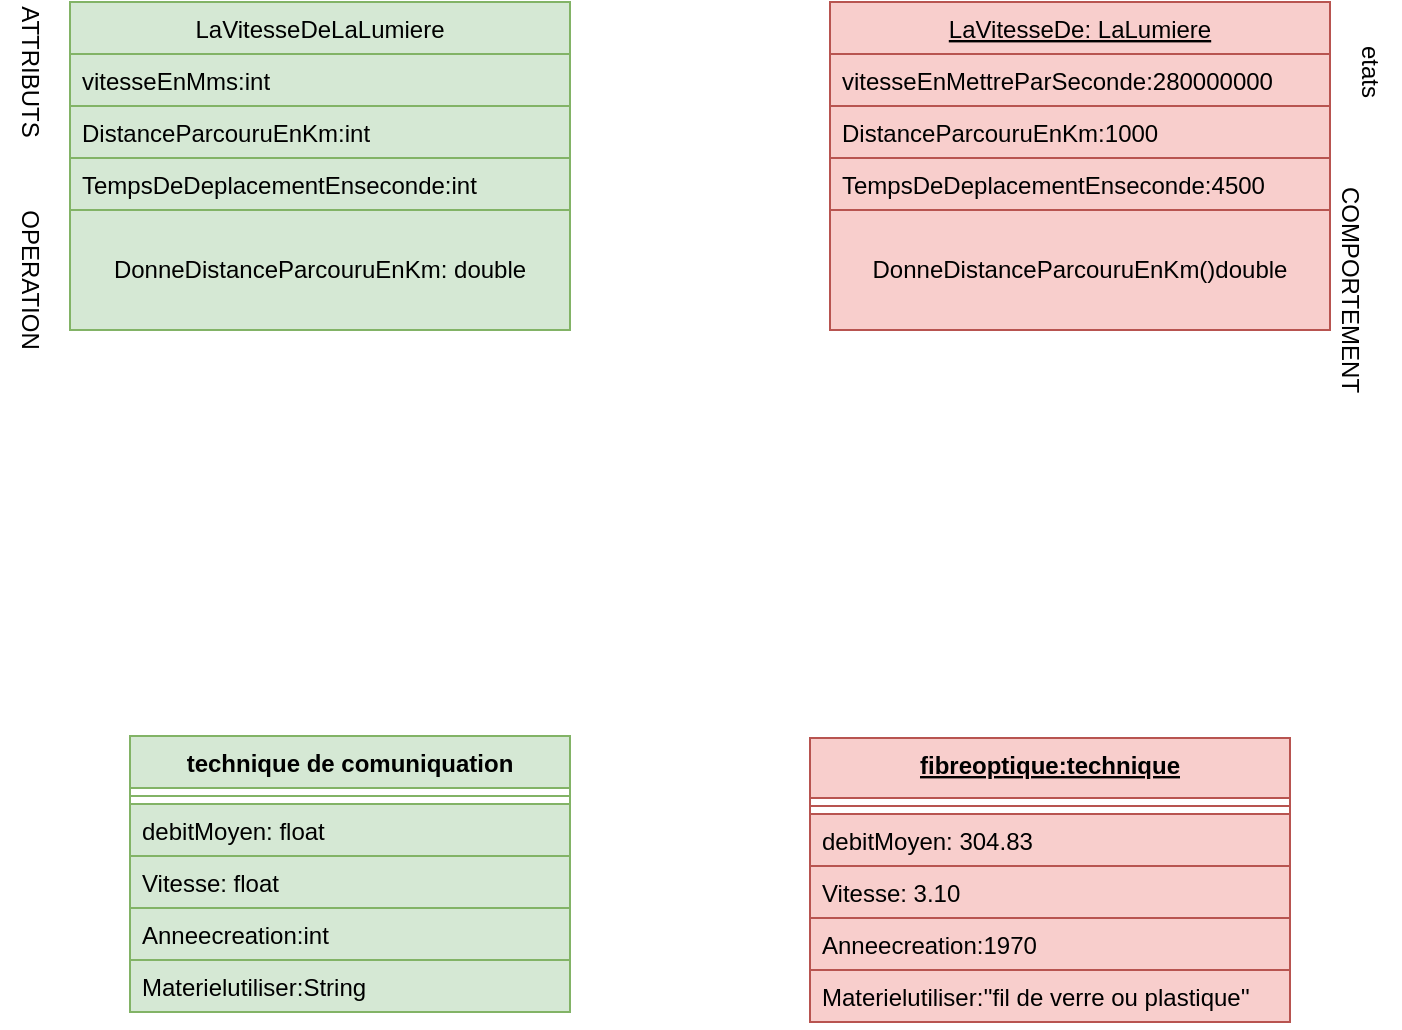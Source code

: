 <mxfile version="20.8.10" type="device"><diagram id="C5RBs43oDa-KdzZeNtuy" name="Page-1"><mxGraphModel dx="1194" dy="706" grid="1" gridSize="10" guides="1" tooltips="1" connect="1" arrows="1" fold="1" page="1" pageScale="1" pageWidth="827" pageHeight="1169" math="0" shadow="0"><root><mxCell id="WIyWlLk6GJQsqaUBKTNV-0"/><mxCell id="WIyWlLk6GJQsqaUBKTNV-1" parent="WIyWlLk6GJQsqaUBKTNV-0"/><mxCell id="n89TGPVtV64_xX_dGFhp-0" value="LaVitesseDeLaLumiere" style="swimlane;fontStyle=0;childLayout=stackLayout;horizontal=1;startSize=26;fillColor=#d5e8d4;horizontalStack=0;resizeParent=1;resizeParentMax=0;resizeLast=0;collapsible=1;marginBottom=0;strokeColor=#82b366;" vertex="1" parent="WIyWlLk6GJQsqaUBKTNV-1"><mxGeometry x="90" y="80" width="250" height="104" as="geometry"/></mxCell><mxCell id="n89TGPVtV64_xX_dGFhp-1" value="vitesseEnMms:int" style="text;strokeColor=#82b366;fillColor=#d5e8d4;align=left;verticalAlign=top;spacingLeft=4;spacingRight=4;overflow=hidden;rotatable=0;points=[[0,0.5],[1,0.5]];portConstraint=eastwest;" vertex="1" parent="n89TGPVtV64_xX_dGFhp-0"><mxGeometry y="26" width="250" height="26" as="geometry"/></mxCell><mxCell id="n89TGPVtV64_xX_dGFhp-2" value="DistanceParcouruEnKm:int" style="text;strokeColor=#82b366;fillColor=#d5e8d4;align=left;verticalAlign=top;spacingLeft=4;spacingRight=4;overflow=hidden;rotatable=0;points=[[0,0.5],[1,0.5]];portConstraint=eastwest;" vertex="1" parent="n89TGPVtV64_xX_dGFhp-0"><mxGeometry y="52" width="250" height="26" as="geometry"/></mxCell><mxCell id="n89TGPVtV64_xX_dGFhp-3" value="TempsDeDeplacementEnseconde:int" style="text;strokeColor=#82b366;fillColor=#d5e8d4;align=left;verticalAlign=top;spacingLeft=4;spacingRight=4;overflow=hidden;rotatable=0;points=[[0,0.5],[1,0.5]];portConstraint=eastwest;" vertex="1" parent="n89TGPVtV64_xX_dGFhp-0"><mxGeometry y="78" width="250" height="26" as="geometry"/></mxCell><mxCell id="n89TGPVtV64_xX_dGFhp-4" value="LaVitesseDe: LaLumiere" style="swimlane;fontStyle=4;childLayout=stackLayout;horizontal=1;startSize=26;fillColor=#f8cecc;horizontalStack=0;resizeParent=1;resizeParentMax=0;resizeLast=0;collapsible=1;marginBottom=0;strokeColor=#b85450;" vertex="1" parent="WIyWlLk6GJQsqaUBKTNV-1"><mxGeometry x="470" y="80" width="250" height="104" as="geometry"/></mxCell><mxCell id="n89TGPVtV64_xX_dGFhp-5" value="vitesseEnMettreParSeconde:280000000" style="text;strokeColor=#b85450;fillColor=#f8cecc;align=left;verticalAlign=top;spacingLeft=4;spacingRight=4;overflow=hidden;rotatable=0;points=[[0,0.5],[1,0.5]];portConstraint=eastwest;" vertex="1" parent="n89TGPVtV64_xX_dGFhp-4"><mxGeometry y="26" width="250" height="26" as="geometry"/></mxCell><mxCell id="n89TGPVtV64_xX_dGFhp-6" value="DistanceParcouruEnKm:1000" style="text;strokeColor=#b85450;fillColor=#f8cecc;align=left;verticalAlign=top;spacingLeft=4;spacingRight=4;overflow=hidden;rotatable=0;points=[[0,0.5],[1,0.5]];portConstraint=eastwest;" vertex="1" parent="n89TGPVtV64_xX_dGFhp-4"><mxGeometry y="52" width="250" height="26" as="geometry"/></mxCell><mxCell id="n89TGPVtV64_xX_dGFhp-7" value="TempsDeDeplacementEnseconde:4500" style="text;strokeColor=#b85450;fillColor=#f8cecc;align=left;verticalAlign=top;spacingLeft=4;spacingRight=4;overflow=hidden;rotatable=0;points=[[0,0.5],[1,0.5]];portConstraint=eastwest;" vertex="1" parent="n89TGPVtV64_xX_dGFhp-4"><mxGeometry y="78" width="250" height="26" as="geometry"/></mxCell><mxCell id="n89TGPVtV64_xX_dGFhp-8" value="technique de comuniquation" style="swimlane;fontStyle=1;align=center;verticalAlign=top;childLayout=stackLayout;horizontal=1;startSize=26;horizontalStack=0;resizeParent=1;resizeParentMax=0;resizeLast=0;collapsible=1;marginBottom=0;fillColor=#d5e8d4;strokeColor=#82b366;" vertex="1" parent="WIyWlLk6GJQsqaUBKTNV-1"><mxGeometry x="120" y="447" width="220" height="138" as="geometry"/></mxCell><mxCell id="n89TGPVtV64_xX_dGFhp-10" value="" style="line;strokeWidth=1;fillColor=none;align=left;verticalAlign=middle;spacingTop=-1;spacingLeft=3;spacingRight=3;rotatable=0;labelPosition=right;points=[];portConstraint=eastwest;strokeColor=inherit;" vertex="1" parent="n89TGPVtV64_xX_dGFhp-8"><mxGeometry y="26" width="220" height="8" as="geometry"/></mxCell><mxCell id="n89TGPVtV64_xX_dGFhp-9" value="debitMoyen: float" style="text;strokeColor=#82b366;fillColor=#d5e8d4;align=left;verticalAlign=top;spacingLeft=4;spacingRight=4;overflow=hidden;rotatable=0;points=[[0,0.5],[1,0.5]];portConstraint=eastwest;" vertex="1" parent="n89TGPVtV64_xX_dGFhp-8"><mxGeometry y="34" width="220" height="26" as="geometry"/></mxCell><mxCell id="n89TGPVtV64_xX_dGFhp-12" value="Vitesse: float" style="text;strokeColor=#82b366;fillColor=#d5e8d4;align=left;verticalAlign=top;spacingLeft=4;spacingRight=4;overflow=hidden;rotatable=0;points=[[0,0.5],[1,0.5]];portConstraint=eastwest;" vertex="1" parent="n89TGPVtV64_xX_dGFhp-8"><mxGeometry y="60" width="220" height="26" as="geometry"/></mxCell><mxCell id="n89TGPVtV64_xX_dGFhp-13" value="Anneecreation:int" style="text;strokeColor=#82b366;fillColor=#d5e8d4;align=left;verticalAlign=top;spacingLeft=4;spacingRight=4;overflow=hidden;rotatable=0;points=[[0,0.5],[1,0.5]];portConstraint=eastwest;" vertex="1" parent="n89TGPVtV64_xX_dGFhp-8"><mxGeometry y="86" width="220" height="26" as="geometry"/></mxCell><mxCell id="n89TGPVtV64_xX_dGFhp-14" value="Materielutiliser:String" style="text;strokeColor=#82b366;fillColor=#d5e8d4;align=left;verticalAlign=top;spacingLeft=4;spacingRight=4;overflow=hidden;rotatable=0;points=[[0,0.5],[1,0.5]];portConstraint=eastwest;" vertex="1" parent="n89TGPVtV64_xX_dGFhp-8"><mxGeometry y="112" width="220" height="26" as="geometry"/></mxCell><mxCell id="n89TGPVtV64_xX_dGFhp-15" value="fibreoptique:technique" style="swimlane;fontStyle=5;align=center;verticalAlign=top;childLayout=stackLayout;horizontal=1;startSize=30;horizontalStack=0;resizeParent=1;resizeParentMax=0;resizeLast=0;collapsible=1;marginBottom=0;fillColor=#f8cecc;strokeColor=#b85450;" vertex="1" parent="WIyWlLk6GJQsqaUBKTNV-1"><mxGeometry x="460" y="448" width="240" height="142" as="geometry"/></mxCell><mxCell id="n89TGPVtV64_xX_dGFhp-16" value="" style="line;strokeWidth=1;fillColor=none;align=left;verticalAlign=middle;spacingTop=-1;spacingLeft=3;spacingRight=3;rotatable=0;labelPosition=right;points=[];portConstraint=eastwest;strokeColor=inherit;" vertex="1" parent="n89TGPVtV64_xX_dGFhp-15"><mxGeometry y="30" width="240" height="8" as="geometry"/></mxCell><mxCell id="n89TGPVtV64_xX_dGFhp-17" value="debitMoyen: 304.83" style="text;strokeColor=#b85450;fillColor=#f8cecc;align=left;verticalAlign=top;spacingLeft=4;spacingRight=4;overflow=hidden;rotatable=0;points=[[0,0.5],[1,0.5]];portConstraint=eastwest;" vertex="1" parent="n89TGPVtV64_xX_dGFhp-15"><mxGeometry y="38" width="240" height="26" as="geometry"/></mxCell><mxCell id="n89TGPVtV64_xX_dGFhp-18" value="Vitesse: 3.10" style="text;strokeColor=#b85450;fillColor=#f8cecc;align=left;verticalAlign=top;spacingLeft=4;spacingRight=4;overflow=hidden;rotatable=0;points=[[0,0.5],[1,0.5]];portConstraint=eastwest;" vertex="1" parent="n89TGPVtV64_xX_dGFhp-15"><mxGeometry y="64" width="240" height="26" as="geometry"/></mxCell><mxCell id="n89TGPVtV64_xX_dGFhp-19" value="Anneecreation:1970" style="text;strokeColor=#b85450;fillColor=#f8cecc;align=left;verticalAlign=top;spacingLeft=4;spacingRight=4;overflow=hidden;rotatable=0;points=[[0,0.5],[1,0.5]];portConstraint=eastwest;" vertex="1" parent="n89TGPVtV64_xX_dGFhp-15"><mxGeometry y="90" width="240" height="26" as="geometry"/></mxCell><mxCell id="n89TGPVtV64_xX_dGFhp-20" value="Materielutiliser:''fil de verre ou plastique''" style="text;strokeColor=#b85450;fillColor=#f8cecc;align=left;verticalAlign=top;spacingLeft=4;spacingRight=4;overflow=hidden;rotatable=0;points=[[0,0.5],[1,0.5]];portConstraint=eastwest;" vertex="1" parent="n89TGPVtV64_xX_dGFhp-15"><mxGeometry y="116" width="240" height="26" as="geometry"/></mxCell><mxCell id="n89TGPVtV64_xX_dGFhp-21" value="OPERATION" style="text;html=1;strokeColor=none;fillColor=none;align=center;verticalAlign=middle;whiteSpace=wrap;rounded=0;rotation=90;" vertex="1" parent="WIyWlLk6GJQsqaUBKTNV-1"><mxGeometry x="45" y="204" width="50" height="30" as="geometry"/></mxCell><mxCell id="n89TGPVtV64_xX_dGFhp-22" value="ATTRIBUTS" style="text;html=1;strokeColor=none;fillColor=none;align=center;verticalAlign=middle;whiteSpace=wrap;rounded=0;rotation=90;" vertex="1" parent="WIyWlLk6GJQsqaUBKTNV-1"><mxGeometry x="40" y="100" width="60" height="30" as="geometry"/></mxCell><mxCell id="n89TGPVtV64_xX_dGFhp-23" value="etats&lt;br&gt;" style="text;html=1;strokeColor=none;fillColor=none;align=center;verticalAlign=middle;whiteSpace=wrap;rounded=0;rotation=90;" vertex="1" parent="WIyWlLk6GJQsqaUBKTNV-1"><mxGeometry x="710" y="100" width="60" height="30" as="geometry"/></mxCell><mxCell id="n89TGPVtV64_xX_dGFhp-24" value="COMPORTEMENT" style="text;html=1;strokeColor=none;fillColor=none;align=center;verticalAlign=middle;whiteSpace=wrap;rounded=0;rotation=90;" vertex="1" parent="WIyWlLk6GJQsqaUBKTNV-1"><mxGeometry x="710" y="209" width="40" height="30" as="geometry"/></mxCell><mxCell id="n89TGPVtV64_xX_dGFhp-25" value="DonneDistanceParcouruEnKm: double" style="rounded=0;whiteSpace=wrap;html=1;fillColor=#d5e8d4;strokeColor=#82b366;" vertex="1" parent="WIyWlLk6GJQsqaUBKTNV-1"><mxGeometry x="90" y="184" width="250" height="60" as="geometry"/></mxCell><mxCell id="n89TGPVtV64_xX_dGFhp-26" value="DonneDistanceParcouruEnKm()double" style="rounded=0;whiteSpace=wrap;html=1;fillColor=#f8cecc;strokeColor=#b85450;" vertex="1" parent="WIyWlLk6GJQsqaUBKTNV-1"><mxGeometry x="470" y="184" width="250" height="60" as="geometry"/></mxCell></root></mxGraphModel></diagram></mxfile>